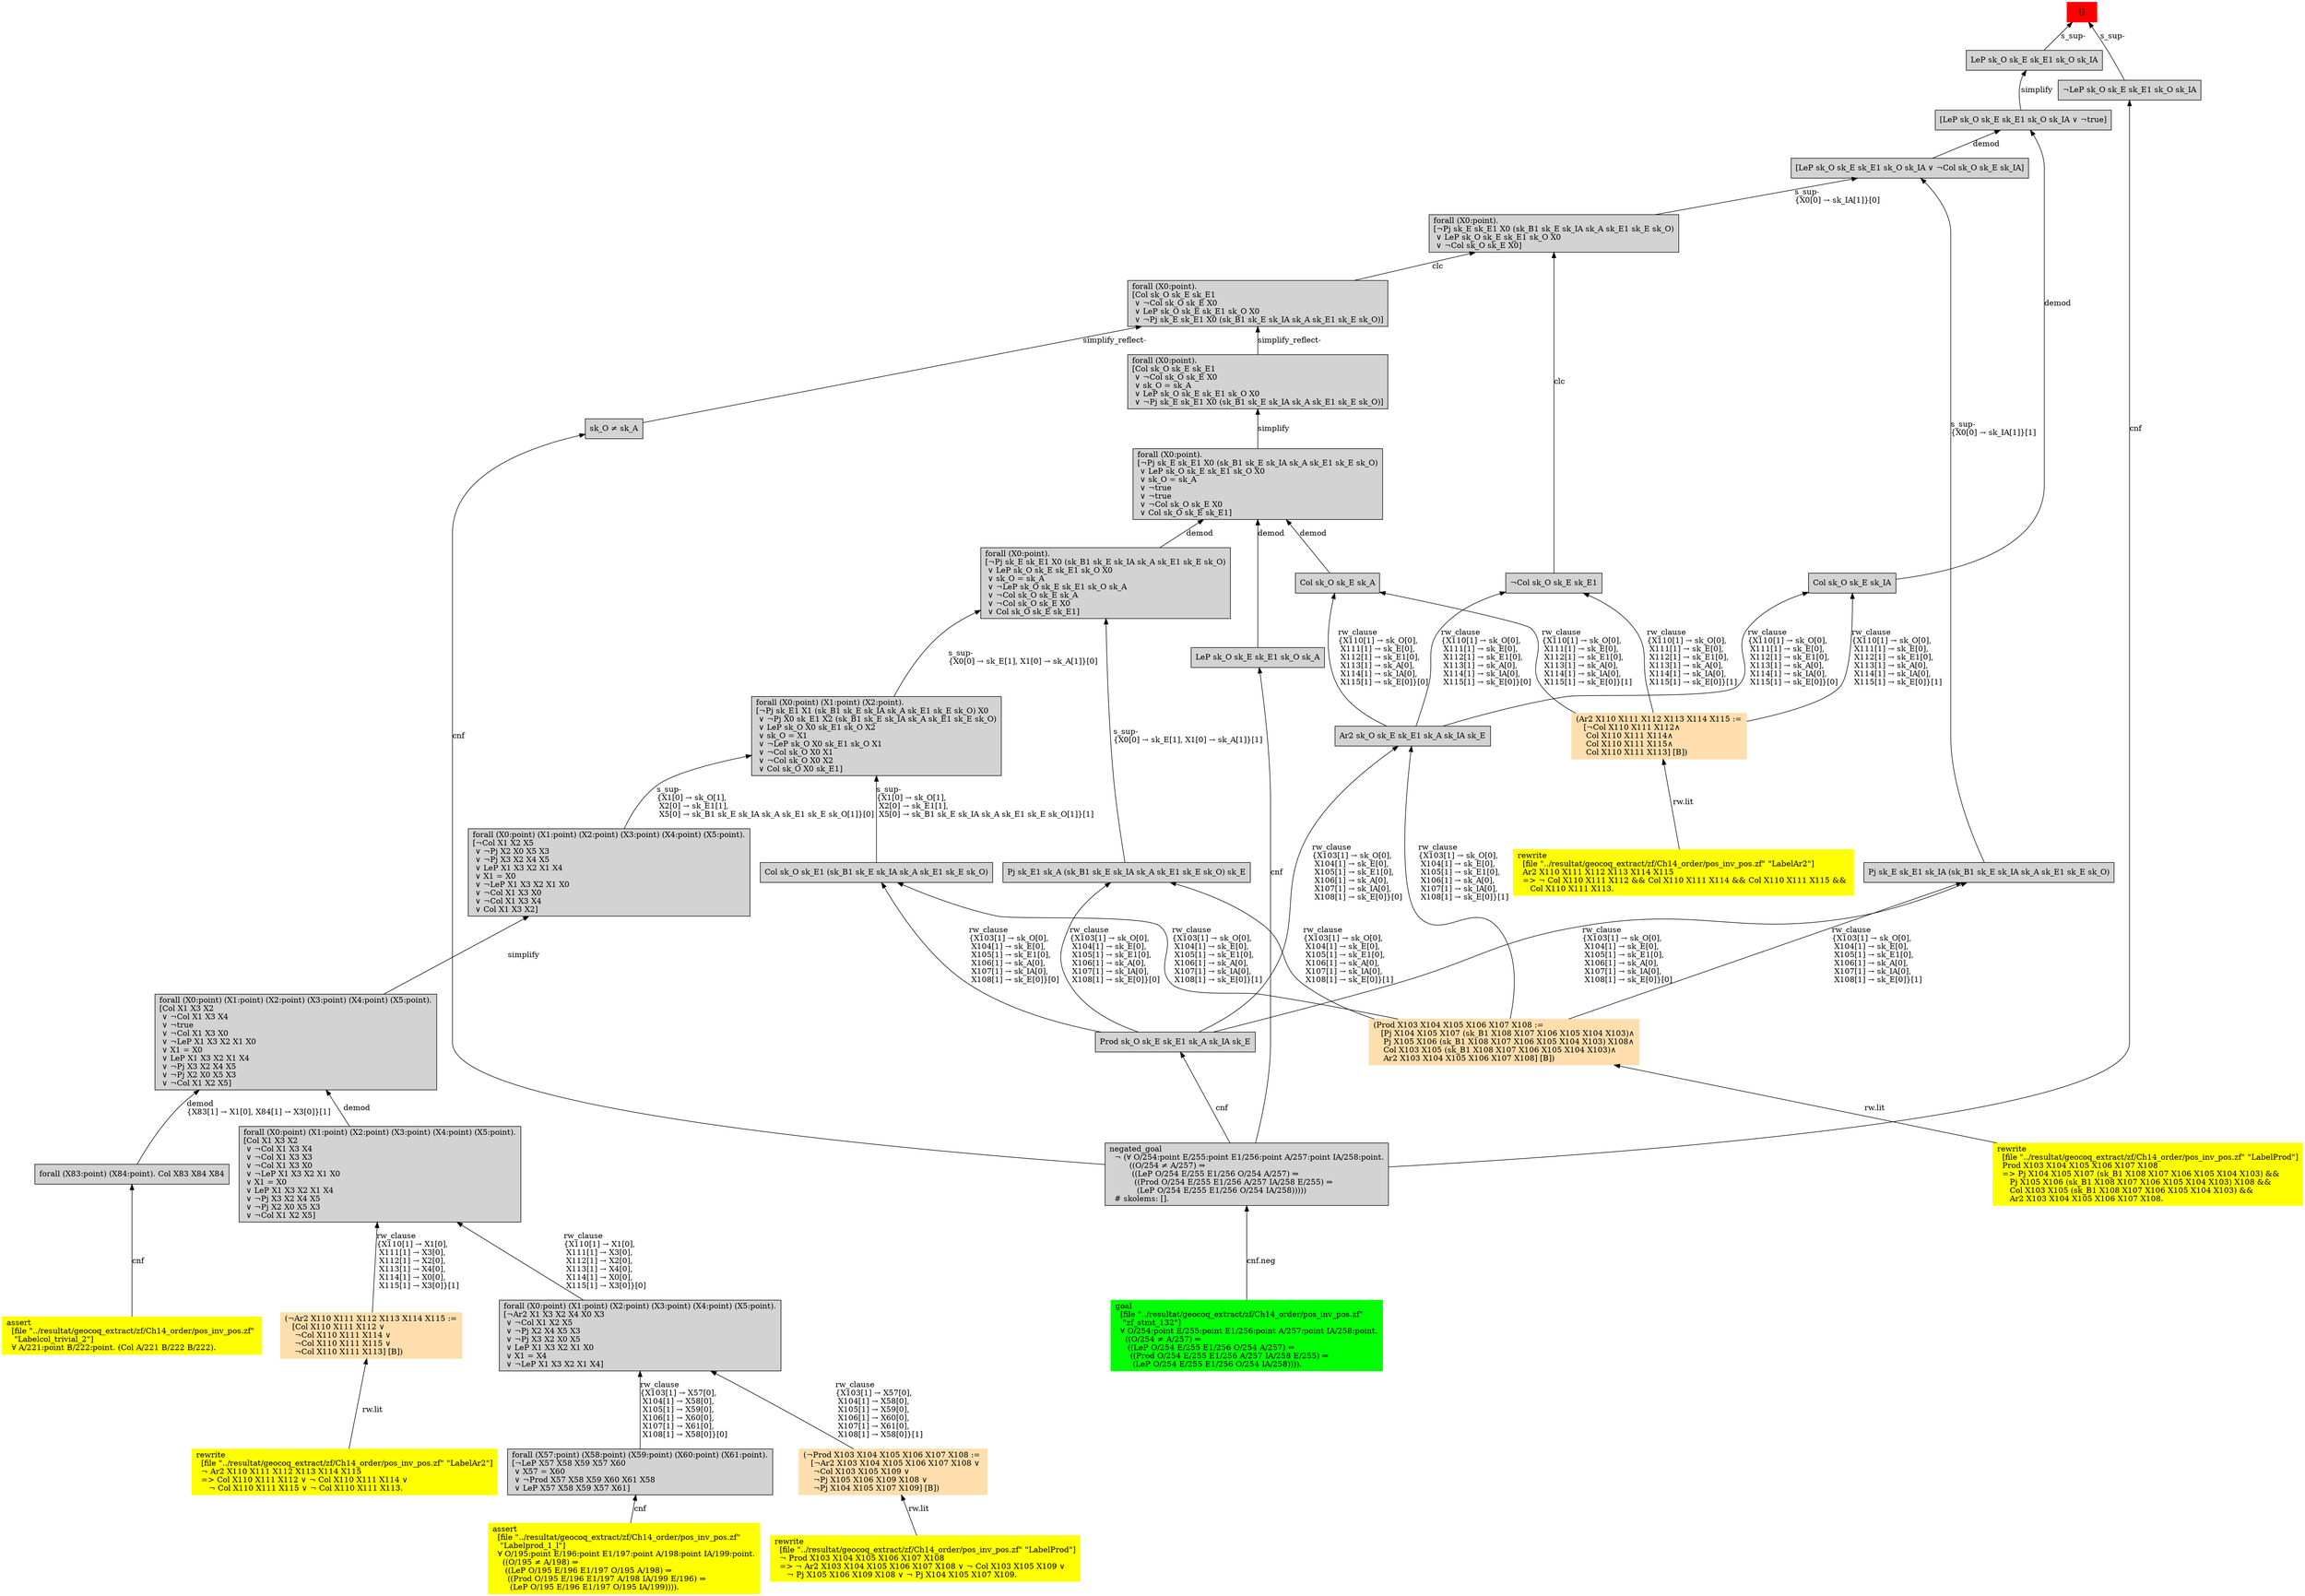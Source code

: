 digraph "unsat_graph" {
  vertex_0 [color=red, label="[]", shape=box, style=filled];
  vertex_0 -> vertex_1 [label="s_sup-\l", dir="back"];
  vertex_1 [shape=box, label="¬LeP sk_O sk_E sk_E1 sk_O sk_IA\l", style=filled];
  vertex_1 -> vertex_2 [label="cnf", dir="back"];
  vertex_2 [shape=box, label="negated_goal\l  ¬ (∀ O/254:point E/255:point E1/256:point A/257:point IA/258:point.\l        ((O/254 ≠ A/257) ⇒\l         ((LeP O/254 E/255 E1/256 O/254 A/257) ⇒\l          ((Prod O/254 E/255 E1/256 A/257 IA/258 E/255) ⇒\l           (LeP O/254 E/255 E1/256 O/254 IA/258)))))\l  # skolems: [].\l", style=filled];
  vertex_2 -> vertex_3 [label="cnf.neg", dir="back"];
  vertex_3 [color=green, shape=box, label="goal\l  [file \"../resultat/geocoq_extract/zf/Ch14_order/pos_inv_pos.zf\" \l   \"zf_stmt_132\"]\l  ∀ O/254:point E/255:point E1/256:point A/257:point IA/258:point.\l    ((O/254 ≠ A/257) ⇒\l     ((LeP O/254 E/255 E1/256 O/254 A/257) ⇒\l      ((Prod O/254 E/255 E1/256 A/257 IA/258 E/255) ⇒\l       (LeP O/254 E/255 E1/256 O/254 IA/258)))).\l", style=filled];
  vertex_0 -> vertex_4 [label="s_sup-\l", dir="back"];
  vertex_4 [shape=box, label="LeP sk_O sk_E sk_E1 sk_O sk_IA\l", style=filled];
  vertex_4 -> vertex_5 [label="simplify", dir="back"];
  vertex_5 [shape=box, label="[LeP sk_O sk_E sk_E1 sk_O sk_IA ∨ ¬true]\l", style=filled];
  vertex_5 -> vertex_6 [label="demod", dir="back"];
  vertex_6 [shape=box, label="Col sk_O sk_E sk_IA\l", style=filled];
  vertex_6 -> vertex_7 [label="rw_clause\l\{X110[1] → sk_O[0], \l X111[1] → sk_E[0], \l X112[1] → sk_E1[0], \l X113[1] → sk_A[0], \l X114[1] → sk_IA[0], \l X115[1] → sk_E[0]\}[1]\l", dir="back"];
  vertex_7 [color=navajowhite, shape=box, label="(Ar2 X110 X111 X112 X113 X114 X115 :=\l   [¬Col X110 X111 X112∧\l    Col X110 X111 X114∧\l    Col X110 X111 X115∧\l    Col X110 X111 X113] [B])\l", style=filled];
  vertex_7 -> vertex_8 [label="rw.lit", dir="back"];
  vertex_8 [color=yellow, shape=box, label="rewrite\l  [file \"../resultat/geocoq_extract/zf/Ch14_order/pos_inv_pos.zf\" \"LabelAr2\"]\l  Ar2 X110 X111 X112 X113 X114 X115\l  =\> ¬ Col X110 X111 X112 && Col X110 X111 X114 && Col X110 X111 X115 && \l     Col X110 X111 X113.\l", style=filled];
  vertex_6 -> vertex_9 [label="rw_clause\l\{X110[1] → sk_O[0], \l X111[1] → sk_E[0], \l X112[1] → sk_E1[0], \l X113[1] → sk_A[0], \l X114[1] → sk_IA[0], \l X115[1] → sk_E[0]\}[0]\l", dir="back"];
  vertex_9 [shape=box, label="Ar2 sk_O sk_E sk_E1 sk_A sk_IA sk_E\l", style=filled];
  vertex_9 -> vertex_10 [label="rw_clause\l\{X103[1] → sk_O[0], \l X104[1] → sk_E[0], \l X105[1] → sk_E1[0], \l X106[1] → sk_A[0], \l X107[1] → sk_IA[0], \l X108[1] → sk_E[0]\}[1]\l", dir="back"];
  vertex_10 [color=navajowhite, shape=box, label="(Prod X103 X104 X105 X106 X107 X108 :=\l   [Pj X104 X105 X107 (sk_B1 X108 X107 X106 X105 X104 X103)∧\l    Pj X105 X106 (sk_B1 X108 X107 X106 X105 X104 X103) X108∧\l    Col X103 X105 (sk_B1 X108 X107 X106 X105 X104 X103)∧\l    Ar2 X103 X104 X105 X106 X107 X108] [B])\l", style=filled];
  vertex_10 -> vertex_11 [label="rw.lit", dir="back"];
  vertex_11 [color=yellow, shape=box, label="rewrite\l  [file \"../resultat/geocoq_extract/zf/Ch14_order/pos_inv_pos.zf\" \"LabelProd\"]\l  Prod X103 X104 X105 X106 X107 X108\l  =\> Pj X104 X105 X107 (sk_B1 X108 X107 X106 X105 X104 X103) && \l     Pj X105 X106 (sk_B1 X108 X107 X106 X105 X104 X103) X108 && \l     Col X103 X105 (sk_B1 X108 X107 X106 X105 X104 X103) && \l     Ar2 X103 X104 X105 X106 X107 X108.\l", style=filled];
  vertex_9 -> vertex_12 [label="rw_clause\l\{X103[1] → sk_O[0], \l X104[1] → sk_E[0], \l X105[1] → sk_E1[0], \l X106[1] → sk_A[0], \l X107[1] → sk_IA[0], \l X108[1] → sk_E[0]\}[0]\l", dir="back"];
  vertex_12 [shape=box, label="Prod sk_O sk_E sk_E1 sk_A sk_IA sk_E\l", style=filled];
  vertex_12 -> vertex_2 [label="cnf", dir="back"];
  vertex_5 -> vertex_13 [label="demod", dir="back"];
  vertex_13 [shape=box, label="[LeP sk_O sk_E sk_E1 sk_O sk_IA ∨ ¬Col sk_O sk_E sk_IA]\l", style=filled];
  vertex_13 -> vertex_14 [label="s_sup-\l\{X0[0] → sk_IA[1]\}[0]\l", dir="back"];
  vertex_14 [shape=box, label="forall (X0:point).\l[¬Pj sk_E sk_E1 X0 (sk_B1 sk_E sk_IA sk_A sk_E1 sk_E sk_O)\l ∨ LeP sk_O sk_E sk_E1 sk_O X0\l ∨ ¬Col sk_O sk_E X0]\l", style=filled];
  vertex_14 -> vertex_15 [label="clc", dir="back"];
  vertex_15 [shape=box, label="¬Col sk_O sk_E sk_E1\l", style=filled];
  vertex_15 -> vertex_7 [label="rw_clause\l\{X110[1] → sk_O[0], \l X111[1] → sk_E[0], \l X112[1] → sk_E1[0], \l X113[1] → sk_A[0], \l X114[1] → sk_IA[0], \l X115[1] → sk_E[0]\}[1]\l", dir="back"];
  vertex_15 -> vertex_9 [label="rw_clause\l\{X110[1] → sk_O[0], \l X111[1] → sk_E[0], \l X112[1] → sk_E1[0], \l X113[1] → sk_A[0], \l X114[1] → sk_IA[0], \l X115[1] → sk_E[0]\}[0]\l", dir="back"];
  vertex_14 -> vertex_16 [label="clc", dir="back"];
  vertex_16 [shape=box, label="forall (X0:point).\l[Col sk_O sk_E sk_E1\l ∨ ¬Col sk_O sk_E X0\l ∨ LeP sk_O sk_E sk_E1 sk_O X0\l ∨ ¬Pj sk_E sk_E1 X0 (sk_B1 sk_E sk_IA sk_A sk_E1 sk_E sk_O)]\l", style=filled];
  vertex_16 -> vertex_17 [label="simplify_reflect-", dir="back"];
  vertex_17 [shape=box, label="sk_O ≠ sk_A\l", style=filled];
  vertex_17 -> vertex_2 [label="cnf", dir="back"];
  vertex_16 -> vertex_18 [label="simplify_reflect-", dir="back"];
  vertex_18 [shape=box, label="forall (X0:point).\l[Col sk_O sk_E sk_E1\l ∨ ¬Col sk_O sk_E X0\l ∨ sk_O = sk_A\l ∨ LeP sk_O sk_E sk_E1 sk_O X0\l ∨ ¬Pj sk_E sk_E1 X0 (sk_B1 sk_E sk_IA sk_A sk_E1 sk_E sk_O)]\l", style=filled];
  vertex_18 -> vertex_19 [label="simplify", dir="back"];
  vertex_19 [shape=box, label="forall (X0:point).\l[¬Pj sk_E sk_E1 X0 (sk_B1 sk_E sk_IA sk_A sk_E1 sk_E sk_O)\l ∨ LeP sk_O sk_E sk_E1 sk_O X0\l ∨ sk_O = sk_A\l ∨ ¬true\l ∨ ¬true\l ∨ ¬Col sk_O sk_E X0\l ∨ Col sk_O sk_E sk_E1]\l", style=filled];
  vertex_19 -> vertex_20 [label="demod", dir="back"];
  vertex_20 [shape=box, label="Col sk_O sk_E sk_A\l", style=filled];
  vertex_20 -> vertex_7 [label="rw_clause\l\{X110[1] → sk_O[0], \l X111[1] → sk_E[0], \l X112[1] → sk_E1[0], \l X113[1] → sk_A[0], \l X114[1] → sk_IA[0], \l X115[1] → sk_E[0]\}[1]\l", dir="back"];
  vertex_20 -> vertex_9 [label="rw_clause\l\{X110[1] → sk_O[0], \l X111[1] → sk_E[0], \l X112[1] → sk_E1[0], \l X113[1] → sk_A[0], \l X114[1] → sk_IA[0], \l X115[1] → sk_E[0]\}[0]\l", dir="back"];
  vertex_19 -> vertex_21 [label="demod", dir="back"];
  vertex_21 [shape=box, label="LeP sk_O sk_E sk_E1 sk_O sk_A\l", style=filled];
  vertex_21 -> vertex_2 [label="cnf", dir="back"];
  vertex_19 -> vertex_22 [label="demod", dir="back"];
  vertex_22 [shape=box, label="forall (X0:point).\l[¬Pj sk_E sk_E1 X0 (sk_B1 sk_E sk_IA sk_A sk_E1 sk_E sk_O)\l ∨ LeP sk_O sk_E sk_E1 sk_O X0\l ∨ sk_O = sk_A\l ∨ ¬LeP sk_O sk_E sk_E1 sk_O sk_A\l ∨ ¬Col sk_O sk_E sk_A\l ∨ ¬Col sk_O sk_E X0\l ∨ Col sk_O sk_E sk_E1]\l", style=filled];
  vertex_22 -> vertex_23 [label="s_sup-\l\{X0[0] → sk_E[1], X1[0] → sk_A[1]\}[0]\l", dir="back"];
  vertex_23 [shape=box, label="forall (X0:point) (X1:point) (X2:point).\l[¬Pj sk_E1 X1 (sk_B1 sk_E sk_IA sk_A sk_E1 sk_E sk_O) X0\l ∨ ¬Pj X0 sk_E1 X2 (sk_B1 sk_E sk_IA sk_A sk_E1 sk_E sk_O)\l ∨ LeP sk_O X0 sk_E1 sk_O X2\l ∨ sk_O = X1\l ∨ ¬LeP sk_O X0 sk_E1 sk_O X1\l ∨ ¬Col sk_O X0 X1\l ∨ ¬Col sk_O X0 X2\l ∨ Col sk_O X0 sk_E1]\l", style=filled];
  vertex_23 -> vertex_24 [label="s_sup-\l\{X1[0] → sk_O[1], \l X2[0] → sk_E1[1], \l X5[0] → sk_B1 sk_E sk_IA sk_A sk_E1 sk_E sk_O[1]\}[0]\l", dir="back"];
  vertex_24 [shape=box, label="forall (X0:point) (X1:point) (X2:point) (X3:point) (X4:point) (X5:point).\l[¬Col X1 X2 X5\l ∨ ¬Pj X2 X0 X5 X3\l ∨ ¬Pj X3 X2 X4 X5\l ∨ LeP X1 X3 X2 X1 X4\l ∨ X1 = X0\l ∨ ¬LeP X1 X3 X2 X1 X0\l ∨ ¬Col X1 X3 X0\l ∨ ¬Col X1 X3 X4\l ∨ Col X1 X3 X2]\l", style=filled];
  vertex_24 -> vertex_25 [label="simplify", dir="back"];
  vertex_25 [shape=box, label="forall (X0:point) (X1:point) (X2:point) (X3:point) (X4:point) (X5:point).\l[Col X1 X3 X2\l ∨ ¬Col X1 X3 X4\l ∨ ¬true\l ∨ ¬Col X1 X3 X0\l ∨ ¬LeP X1 X3 X2 X1 X0\l ∨ X1 = X0\l ∨ LeP X1 X3 X2 X1 X4\l ∨ ¬Pj X3 X2 X4 X5\l ∨ ¬Pj X2 X0 X5 X3\l ∨ ¬Col X1 X2 X5]\l", style=filled];
  vertex_25 -> vertex_26 [label="demod\l\{X83[1] → X1[0], X84[1] → X3[0]\}[1]\l", dir="back"];
  vertex_26 [shape=box, label="forall (X83:point) (X84:point). Col X83 X84 X84\l", style=filled];
  vertex_26 -> vertex_27 [label="cnf", dir="back"];
  vertex_27 [color=yellow, shape=box, label="assert\l  [file \"../resultat/geocoq_extract/zf/Ch14_order/pos_inv_pos.zf\" \l   \"Labelcol_trivial_2\"]\l  ∀ A/221:point B/222:point. (Col A/221 B/222 B/222).\l", style=filled];
  vertex_25 -> vertex_28 [label="demod", dir="back"];
  vertex_28 [shape=box, label="forall (X0:point) (X1:point) (X2:point) (X3:point) (X4:point) (X5:point).\l[Col X1 X3 X2\l ∨ ¬Col X1 X3 X4\l ∨ ¬Col X1 X3 X3\l ∨ ¬Col X1 X3 X0\l ∨ ¬LeP X1 X3 X2 X1 X0\l ∨ X1 = X0\l ∨ LeP X1 X3 X2 X1 X4\l ∨ ¬Pj X3 X2 X4 X5\l ∨ ¬Pj X2 X0 X5 X3\l ∨ ¬Col X1 X2 X5]\l", style=filled];
  vertex_28 -> vertex_29 [label="rw_clause\l\{X110[1] → X1[0], \l X111[1] → X3[0], \l X112[1] → X2[0], \l X113[1] → X4[0], \l X114[1] → X0[0], \l X115[1] → X3[0]\}[1]\l", dir="back"];
  vertex_29 [color=navajowhite, shape=box, label="(¬Ar2 X110 X111 X112 X113 X114 X115 :=\l   [Col X110 X111 X112 ∨ \l    ¬Col X110 X111 X114 ∨ \l    ¬Col X110 X111 X115 ∨ \l    ¬Col X110 X111 X113] [B])\l", style=filled];
  vertex_29 -> vertex_30 [label="rw.lit", dir="back"];
  vertex_30 [color=yellow, shape=box, label="rewrite\l  [file \"../resultat/geocoq_extract/zf/Ch14_order/pos_inv_pos.zf\" \"LabelAr2\"]\l  ¬ Ar2 X110 X111 X112 X113 X114 X115\l  =\> Col X110 X111 X112 ∨ ¬ Col X110 X111 X114 ∨ \l     ¬ Col X110 X111 X115 ∨ ¬ Col X110 X111 X113.\l", style=filled];
  vertex_28 -> vertex_31 [label="rw_clause\l\{X110[1] → X1[0], \l X111[1] → X3[0], \l X112[1] → X2[0], \l X113[1] → X4[0], \l X114[1] → X0[0], \l X115[1] → X3[0]\}[0]\l", dir="back"];
  vertex_31 [shape=box, label="forall (X0:point) (X1:point) (X2:point) (X3:point) (X4:point) (X5:point).\l[¬Ar2 X1 X3 X2 X4 X0 X3\l ∨ ¬Col X1 X2 X5\l ∨ ¬Pj X2 X4 X5 X3\l ∨ ¬Pj X3 X2 X0 X5\l ∨ LeP X1 X3 X2 X1 X0\l ∨ X1 = X4\l ∨ ¬LeP X1 X3 X2 X1 X4]\l", style=filled];
  vertex_31 -> vertex_32 [label="rw_clause\l\{X103[1] → X57[0], \l X104[1] → X58[0], \l X105[1] → X59[0], \l X106[1] → X60[0], \l X107[1] → X61[0], \l X108[1] → X58[0]\}[1]\l", dir="back"];
  vertex_32 [color=navajowhite, shape=box, label="(¬Prod X103 X104 X105 X106 X107 X108 :=\l   [¬Ar2 X103 X104 X105 X106 X107 X108 ∨ \l    ¬Col X103 X105 X109 ∨ \l    ¬Pj X105 X106 X109 X108 ∨ \l    ¬Pj X104 X105 X107 X109] [B])\l", style=filled];
  vertex_32 -> vertex_33 [label="rw.lit", dir="back"];
  vertex_33 [color=yellow, shape=box, label="rewrite\l  [file \"../resultat/geocoq_extract/zf/Ch14_order/pos_inv_pos.zf\" \"LabelProd\"]\l  ¬ Prod X103 X104 X105 X106 X107 X108\l  =\> ¬ Ar2 X103 X104 X105 X106 X107 X108 ∨ ¬ Col X103 X105 X109 ∨ \l     ¬ Pj X105 X106 X109 X108 ∨ ¬ Pj X104 X105 X107 X109.\l", style=filled];
  vertex_31 -> vertex_34 [label="rw_clause\l\{X103[1] → X57[0], \l X104[1] → X58[0], \l X105[1] → X59[0], \l X106[1] → X60[0], \l X107[1] → X61[0], \l X108[1] → X58[0]\}[0]\l", dir="back"];
  vertex_34 [shape=box, label="forall (X57:point) (X58:point) (X59:point) (X60:point) (X61:point).\l[¬LeP X57 X58 X59 X57 X60\l ∨ X57 = X60\l ∨ ¬Prod X57 X58 X59 X60 X61 X58\l ∨ LeP X57 X58 X59 X57 X61]\l", style=filled];
  vertex_34 -> vertex_35 [label="cnf", dir="back"];
  vertex_35 [color=yellow, shape=box, label="assert\l  [file \"../resultat/geocoq_extract/zf/Ch14_order/pos_inv_pos.zf\" \l   \"Labelprod_1_l\"]\l  ∀ O/195:point E/196:point E1/197:point A/198:point IA/199:point.\l    ((O/195 ≠ A/198) ⇒\l     ((LeP O/195 E/196 E1/197 O/195 A/198) ⇒\l      ((Prod O/195 E/196 E1/197 A/198 IA/199 E/196) ⇒\l       (LeP O/195 E/196 E1/197 O/195 IA/199)))).\l", style=filled];
  vertex_23 -> vertex_36 [label="s_sup-\l\{X1[0] → sk_O[1], \l X2[0] → sk_E1[1], \l X5[0] → sk_B1 sk_E sk_IA sk_A sk_E1 sk_E sk_O[1]\}[1]\l", dir="back"];
  vertex_36 [shape=box, label="Col sk_O sk_E1 (sk_B1 sk_E sk_IA sk_A sk_E1 sk_E sk_O)\l", style=filled];
  vertex_36 -> vertex_10 [label="rw_clause\l\{X103[1] → sk_O[0], \l X104[1] → sk_E[0], \l X105[1] → sk_E1[0], \l X106[1] → sk_A[0], \l X107[1] → sk_IA[0], \l X108[1] → sk_E[0]\}[1]\l", dir="back"];
  vertex_36 -> vertex_12 [label="rw_clause\l\{X103[1] → sk_O[0], \l X104[1] → sk_E[0], \l X105[1] → sk_E1[0], \l X106[1] → sk_A[0], \l X107[1] → sk_IA[0], \l X108[1] → sk_E[0]\}[0]\l", dir="back"];
  vertex_22 -> vertex_37 [label="s_sup-\l\{X0[0] → sk_E[1], X1[0] → sk_A[1]\}[1]\l", dir="back"];
  vertex_37 [shape=box, label="Pj sk_E1 sk_A (sk_B1 sk_E sk_IA sk_A sk_E1 sk_E sk_O) sk_E\l", style=filled];
  vertex_37 -> vertex_10 [label="rw_clause\l\{X103[1] → sk_O[0], \l X104[1] → sk_E[0], \l X105[1] → sk_E1[0], \l X106[1] → sk_A[0], \l X107[1] → sk_IA[0], \l X108[1] → sk_E[0]\}[1]\l", dir="back"];
  vertex_37 -> vertex_12 [label="rw_clause\l\{X103[1] → sk_O[0], \l X104[1] → sk_E[0], \l X105[1] → sk_E1[0], \l X106[1] → sk_A[0], \l X107[1] → sk_IA[0], \l X108[1] → sk_E[0]\}[0]\l", dir="back"];
  vertex_13 -> vertex_38 [label="s_sup-\l\{X0[0] → sk_IA[1]\}[1]\l", dir="back"];
  vertex_38 [shape=box, label="Pj sk_E sk_E1 sk_IA (sk_B1 sk_E sk_IA sk_A sk_E1 sk_E sk_O)\l", style=filled];
  vertex_38 -> vertex_10 [label="rw_clause\l\{X103[1] → sk_O[0], \l X104[1] → sk_E[0], \l X105[1] → sk_E1[0], \l X106[1] → sk_A[0], \l X107[1] → sk_IA[0], \l X108[1] → sk_E[0]\}[1]\l", dir="back"];
  vertex_38 -> vertex_12 [label="rw_clause\l\{X103[1] → sk_O[0], \l X104[1] → sk_E[0], \l X105[1] → sk_E1[0], \l X106[1] → sk_A[0], \l X107[1] → sk_IA[0], \l X108[1] → sk_E[0]\}[0]\l", dir="back"];
  }


